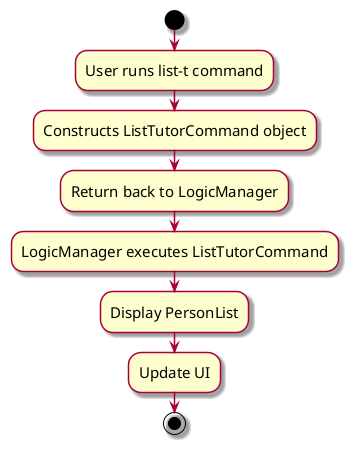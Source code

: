 @startuml
skin rose
skinparam ActivityFontSize 15
skinparam ArrowFontSize 12
start
:User runs list-t command;
:Constructs ListTutorCommand object;
:Return back to LogicManager;
:LogicManager executes ListTutorCommand;
:Display PersonList;
:Update UI;

stop
@enduml
